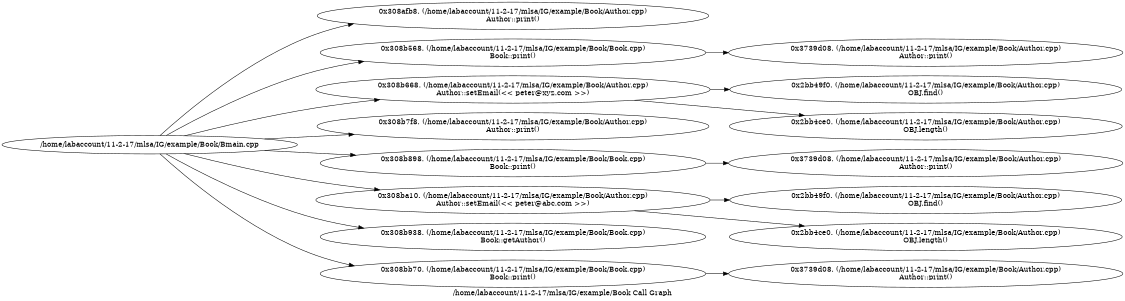 digraph "/home/labaccount/11-2-17/mlsa/IG/example/Book Call Graph" {
	graph [dpi=300
		rankdir=LR
		size="7.5, 10"
		label="/home/labaccount/11-2-17/mlsa/IG/example/Book Call Graph"
	];

	Node0x432323372 [shape=oval, label="/home/labaccount/11-2-17/mlsa/IG/example/Book/Bmain.cpp"];
	Node0x525045064 [shape=oval, label="0x308afb8. (/home/labaccount/11-2-17/mlsa/IG/example/Book/Author.cpp)\nAuthor::print()"];
	Node0x432323372 -> Node0x525045064;
	Node0x396456116 [shape=oval, label="0x308b568. (/home/labaccount/11-2-17/mlsa/IG/example/Book/Book.cpp)\nBook::print()"];
	Node0x432323372 -> Node0x396456116;
	Node0x189879965 [shape=oval, label="0x308b668. (/home/labaccount/11-2-17/mlsa/IG/example/Book/Author.cpp)\nAuthor::setEmail(<< peter@xyz.com >>)"];
	Node0x432323372 -> Node0x189879965;
	Node0x641501742 [shape=oval, label="0x308b7f8. (/home/labaccount/11-2-17/mlsa/IG/example/Book/Author.cpp)\nAuthor::print()"];
	Node0x432323372 -> Node0x641501742;
	Node0x454241091 [shape=oval, label="0x308b898. (/home/labaccount/11-2-17/mlsa/IG/example/Book/Book.cpp)\nBook::print()"];
	Node0x432323372 -> Node0x454241091;
	Node0x887780113 [shape=oval, label="0x308ba10. (/home/labaccount/11-2-17/mlsa/IG/example/Book/Author.cpp)\nAuthor::setEmail(<< peter@abc.com >>)"];
	Node0x432323372 -> Node0x887780113;
	Node0x970815024 [shape=oval, label="0x308b938. (/home/labaccount/11-2-17/mlsa/IG/example/Book/Book.cpp)\nBook::getAuthor()"];
	Node0x432323372 -> Node0x970815024;
	Node0x802674865 [shape=oval, label="0x308bb70. (/home/labaccount/11-2-17/mlsa/IG/example/Book/Book.cpp)\nBook::print()"];
	Node0x432323372 -> Node0x802674865;
	Node0x117480273 [shape=oval, label="0x3739d08. (/home/labaccount/11-2-17/mlsa/IG/example/Book/Author.cpp)\nAuthor::print()"];
	Node0x396456116 -> Node0x117480273;
	Node0x636857294 [shape=oval, label="0x2bb49f0. (/home/labaccount/11-2-17/mlsa/IG/example/Book/Author.cpp)\nOBJ.find()"];
	Node0x189879965 -> Node0x636857294;
	Node0x751221455 [shape=oval, label="0x2bb4ce0. (/home/labaccount/11-2-17/mlsa/IG/example/Book/Author.cpp)\nOBJ.length()"];
	Node0x189879965 -> Node0x751221455;
	Node0x796686627 [shape=oval, label="0x3739d08. (/home/labaccount/11-2-17/mlsa/IG/example/Book/Author.cpp)\nAuthor::print()"];
	Node0x454241091 -> Node0x796686627;
	Node0x623012909 [shape=oval, label="0x2bb49f0. (/home/labaccount/11-2-17/mlsa/IG/example/Book/Author.cpp)\nOBJ.find()"];
	Node0x887780113 -> Node0x623012909;
	Node0x293299325 [shape=oval, label="0x2bb4ce0. (/home/labaccount/11-2-17/mlsa/IG/example/Book/Author.cpp)\nOBJ.length()"];
	Node0x887780113 -> Node0x293299325;
	Node0x729121509 [shape=oval, label="0x3739d08. (/home/labaccount/11-2-17/mlsa/IG/example/Book/Author.cpp)\nAuthor::print()"];
	Node0x802674865 -> Node0x729121509;
}